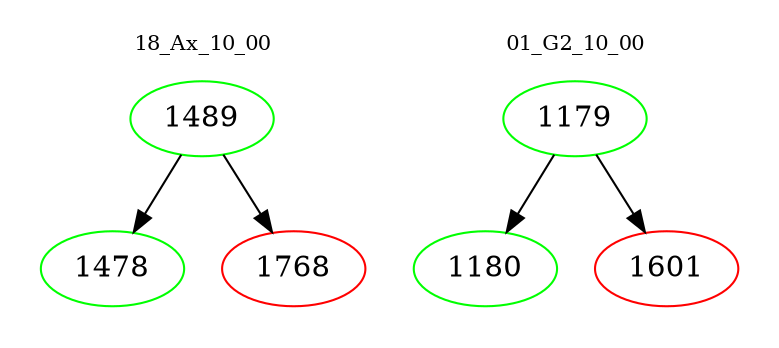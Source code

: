 digraph{
subgraph cluster_0 {
color = white
label = "18_Ax_10_00";
fontsize=10;
T0_1489 [label="1489", color="green"]
T0_1489 -> T0_1478 [color="black"]
T0_1478 [label="1478", color="green"]
T0_1489 -> T0_1768 [color="black"]
T0_1768 [label="1768", color="red"]
}
subgraph cluster_1 {
color = white
label = "01_G2_10_00";
fontsize=10;
T1_1179 [label="1179", color="green"]
T1_1179 -> T1_1180 [color="black"]
T1_1180 [label="1180", color="green"]
T1_1179 -> T1_1601 [color="black"]
T1_1601 [label="1601", color="red"]
}
}
